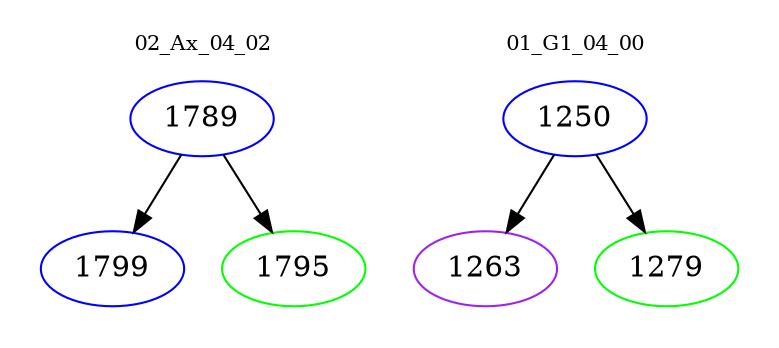 digraph{
subgraph cluster_0 {
color = white
label = "02_Ax_04_02";
fontsize=10;
T0_1789 [label="1789", color="blue"]
T0_1789 -> T0_1799 [color="black"]
T0_1799 [label="1799", color="blue"]
T0_1789 -> T0_1795 [color="black"]
T0_1795 [label="1795", color="green"]
}
subgraph cluster_1 {
color = white
label = "01_G1_04_00";
fontsize=10;
T1_1250 [label="1250", color="blue"]
T1_1250 -> T1_1263 [color="black"]
T1_1263 [label="1263", color="purple"]
T1_1250 -> T1_1279 [color="black"]
T1_1279 [label="1279", color="green"]
}
}
